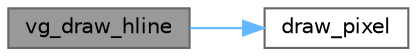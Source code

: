 digraph "vg_draw_hline"
{
 // LATEX_PDF_SIZE
  bgcolor="transparent";
  edge [fontname=Helvetica,fontsize=10,labelfontname=Helvetica,labelfontsize=10];
  node [fontname=Helvetica,fontsize=10,shape=box,height=0.2,width=0.4];
  rankdir="LR";
  Node1 [label="vg_draw_hline",height=0.2,width=0.4,color="gray40", fillcolor="grey60", style="filled", fontcolor="black",tooltip=" "];
  Node1 -> Node2 [color="steelblue1",style="solid"];
  Node2 [label="draw_pixel",height=0.2,width=0.4,color="grey40", fillcolor="white", style="filled",URL="$video_8c.html#a59d8c6a919eef84d238f6c8d5bd66ff8",tooltip="This function prints a pixels to the display."];
}
